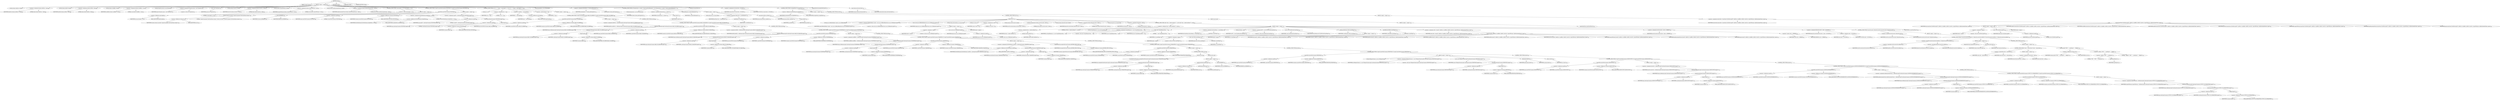 digraph "main" {  
"1348" [label = <(METHOD,main)<SUB>667</SUB>> ]
"1349" [label = <(PARAM,String[] args)<SUB>667</SUB>> ]
"1350" [label = <(BLOCK,&lt;empty&gt;,&lt;empty&gt;)<SUB>667</SUB>> ]
"1351" [label = <(LOCAL,boolean haltError: boolean)> ]
"1352" [label = <(&lt;operator&gt;.assignment,boolean haltError = false)<SUB>668</SUB>> ]
"1353" [label = <(IDENTIFIER,haltError,boolean haltError = false)<SUB>668</SUB>> ]
"1354" [label = <(LITERAL,false,boolean haltError = false)<SUB>668</SUB>> ]
"1355" [label = <(LOCAL,boolean haltFail: boolean)> ]
"1356" [label = <(&lt;operator&gt;.assignment,boolean haltFail = false)<SUB>669</SUB>> ]
"1357" [label = <(IDENTIFIER,haltFail,boolean haltFail = false)<SUB>669</SUB>> ]
"1358" [label = <(LITERAL,false,boolean haltFail = false)<SUB>669</SUB>> ]
"1359" [label = <(LOCAL,boolean stackfilter: boolean)> ]
"1360" [label = <(&lt;operator&gt;.assignment,boolean stackfilter = true)<SUB>670</SUB>> ]
"1361" [label = <(IDENTIFIER,stackfilter,boolean stackfilter = true)<SUB>670</SUB>> ]
"1362" [label = <(LITERAL,true,boolean stackfilter = true)<SUB>670</SUB>> ]
"46" [label = <(LOCAL,Properties props: java.util.Properties)> ]
"1363" [label = <(&lt;operator&gt;.assignment,Properties props = new Properties())<SUB>671</SUB>> ]
"1364" [label = <(IDENTIFIER,props,Properties props = new Properties())<SUB>671</SUB>> ]
"1365" [label = <(&lt;operator&gt;.alloc,new Properties())<SUB>671</SUB>> ]
"1366" [label = <(&lt;init&gt;,new Properties())<SUB>671</SUB>> ]
"45" [label = <(IDENTIFIER,props,new Properties())<SUB>671</SUB>> ]
"1367" [label = <(LOCAL,boolean showOut: boolean)> ]
"1368" [label = <(&lt;operator&gt;.assignment,boolean showOut = false)<SUB>672</SUB>> ]
"1369" [label = <(IDENTIFIER,showOut,boolean showOut = false)<SUB>672</SUB>> ]
"1370" [label = <(LITERAL,false,boolean showOut = false)<SUB>672</SUB>> ]
"1371" [label = <(LOCAL,boolean outputToFormat: boolean)> ]
"1372" [label = <(&lt;operator&gt;.assignment,boolean outputToFormat = true)<SUB>673</SUB>> ]
"1373" [label = <(IDENTIFIER,outputToFormat,boolean outputToFormat = true)<SUB>673</SUB>> ]
"1374" [label = <(LITERAL,true,boolean outputToFormat = true)<SUB>673</SUB>> ]
"1375" [label = <(LOCAL,boolean logTestListenerEvents: boolean)> ]
"1376" [label = <(&lt;operator&gt;.assignment,boolean logTestListenerEvents = false)<SUB>674</SUB>> ]
"1377" [label = <(IDENTIFIER,logTestListenerEvents,boolean logTestListenerEvents = false)<SUB>674</SUB>> ]
"1378" [label = <(LITERAL,false,boolean logTestListenerEvents = false)<SUB>674</SUB>> ]
"1379" [label = <(CONTROL_STRUCTURE,if (args.length == 0),if (args.length == 0))<SUB>677</SUB>> ]
"1380" [label = <(&lt;operator&gt;.equals,args.length == 0)<SUB>677</SUB>> ]
"1381" [label = <(&lt;operator&gt;.fieldAccess,args.length)<SUB>677</SUB>> ]
"1382" [label = <(IDENTIFIER,args,args.length == 0)<SUB>677</SUB>> ]
"1383" [label = <(FIELD_IDENTIFIER,length,length)<SUB>677</SUB>> ]
"1384" [label = <(LITERAL,0,args.length == 0)<SUB>677</SUB>> ]
"1385" [label = <(BLOCK,&lt;empty&gt;,&lt;empty&gt;)<SUB>677</SUB>> ]
"1386" [label = <(println,System.err.println(&quot;required argument TestClassName missing&quot;))<SUB>678</SUB>> ]
"1387" [label = <(&lt;operator&gt;.fieldAccess,System.err)<SUB>678</SUB>> ]
"1388" [label = <(IDENTIFIER,System,System.err.println(&quot;required argument TestClassName missing&quot;))<SUB>678</SUB>> ]
"1389" [label = <(FIELD_IDENTIFIER,err,err)<SUB>678</SUB>> ]
"1390" [label = <(LITERAL,&quot;required argument TestClassName missing&quot;,System.err.println(&quot;required argument TestClassName missing&quot;))<SUB>678</SUB>> ]
"1391" [label = <(exit,exit(ERRORS))<SUB>679</SUB>> ]
"1392" [label = <(IDENTIFIER,System,exit(ERRORS))<SUB>679</SUB>> ]
"1393" [label = <(IDENTIFIER,ERRORS,exit(ERRORS))<SUB>679</SUB>> ]
"1394" [label = <(CONTROL_STRUCTURE,if (args[0].startsWith(Constants.TESTSFILE)),if (args[0].startsWith(Constants.TESTSFILE)))<SUB>682</SUB>> ]
"1395" [label = <(startsWith,startsWith(Constants.TESTSFILE))<SUB>682</SUB>> ]
"1396" [label = <(&lt;operator&gt;.indexAccess,args[0])<SUB>682</SUB>> ]
"1397" [label = <(IDENTIFIER,args,startsWith(Constants.TESTSFILE))<SUB>682</SUB>> ]
"1398" [label = <(LITERAL,0,startsWith(Constants.TESTSFILE))<SUB>682</SUB>> ]
"1399" [label = <(&lt;operator&gt;.fieldAccess,Constants.TESTSFILE)<SUB>682</SUB>> ]
"1400" [label = <(IDENTIFIER,Constants,startsWith(Constants.TESTSFILE))<SUB>682</SUB>> ]
"1401" [label = <(FIELD_IDENTIFIER,TESTSFILE,TESTSFILE)<SUB>682</SUB>> ]
"1402" [label = <(BLOCK,&lt;empty&gt;,&lt;empty&gt;)<SUB>682</SUB>> ]
"1403" [label = <(&lt;operator&gt;.assignment,JUnitTestRunner.multipleTests = true)<SUB>683</SUB>> ]
"1404" [label = <(&lt;operator&gt;.fieldAccess,JUnitTestRunner.multipleTests)<SUB>683</SUB>> ]
"1405" [label = <(IDENTIFIER,JUnitTestRunner,JUnitTestRunner.multipleTests = true)<SUB>683</SUB>> ]
"1406" [label = <(FIELD_IDENTIFIER,multipleTests,multipleTests)<SUB>683</SUB>> ]
"1407" [label = <(LITERAL,true,JUnitTestRunner.multipleTests = true)<SUB>683</SUB>> ]
"1408" [label = <(&lt;operator&gt;.assignment,args[0] = substring(Constants.TESTSFILE.length()))<SUB>684</SUB>> ]
"1409" [label = <(&lt;operator&gt;.indexAccess,args[0])<SUB>684</SUB>> ]
"1410" [label = <(IDENTIFIER,args,args[0] = substring(Constants.TESTSFILE.length()))<SUB>684</SUB>> ]
"1411" [label = <(LITERAL,0,args[0] = substring(Constants.TESTSFILE.length()))<SUB>684</SUB>> ]
"1412" [label = <(substring,substring(Constants.TESTSFILE.length()))<SUB>684</SUB>> ]
"1413" [label = <(&lt;operator&gt;.indexAccess,args[0])<SUB>684</SUB>> ]
"1414" [label = <(IDENTIFIER,args,substring(Constants.TESTSFILE.length()))<SUB>684</SUB>> ]
"1415" [label = <(LITERAL,0,substring(Constants.TESTSFILE.length()))<SUB>684</SUB>> ]
"1416" [label = <(length,length())<SUB>684</SUB>> ]
"1417" [label = <(&lt;operator&gt;.fieldAccess,Constants.TESTSFILE)<SUB>684</SUB>> ]
"1418" [label = <(IDENTIFIER,Constants,length())<SUB>684</SUB>> ]
"1419" [label = <(FIELD_IDENTIFIER,TESTSFILE,TESTSFILE)<SUB>684</SUB>> ]
"1420" [label = <(CONTROL_STRUCTURE,for (int i = 1; Some(i &lt; args.length); i++),for (int i = 1; Some(i &lt; args.length); i++))<SUB>687</SUB>> ]
"1421" [label = <(LOCAL,int i: int)> ]
"1422" [label = <(&lt;operator&gt;.assignment,int i = 1)<SUB>687</SUB>> ]
"1423" [label = <(IDENTIFIER,i,int i = 1)<SUB>687</SUB>> ]
"1424" [label = <(LITERAL,1,int i = 1)<SUB>687</SUB>> ]
"1425" [label = <(&lt;operator&gt;.lessThan,i &lt; args.length)<SUB>687</SUB>> ]
"1426" [label = <(IDENTIFIER,i,i &lt; args.length)<SUB>687</SUB>> ]
"1427" [label = <(&lt;operator&gt;.fieldAccess,args.length)<SUB>687</SUB>> ]
"1428" [label = <(IDENTIFIER,args,i &lt; args.length)<SUB>687</SUB>> ]
"1429" [label = <(FIELD_IDENTIFIER,length,length)<SUB>687</SUB>> ]
"1430" [label = <(&lt;operator&gt;.postIncrement,i++)<SUB>687</SUB>> ]
"1431" [label = <(IDENTIFIER,i,i++)<SUB>687</SUB>> ]
"1432" [label = <(BLOCK,&lt;empty&gt;,&lt;empty&gt;)<SUB>687</SUB>> ]
"1433" [label = <(CONTROL_STRUCTURE,if (args[i].startsWith(Constants.HALT_ON_ERROR)),if (args[i].startsWith(Constants.HALT_ON_ERROR)))<SUB>688</SUB>> ]
"1434" [label = <(startsWith,startsWith(Constants.HALT_ON_ERROR))<SUB>688</SUB>> ]
"1435" [label = <(&lt;operator&gt;.indexAccess,args[i])<SUB>688</SUB>> ]
"1436" [label = <(IDENTIFIER,args,startsWith(Constants.HALT_ON_ERROR))<SUB>688</SUB>> ]
"1437" [label = <(IDENTIFIER,i,startsWith(Constants.HALT_ON_ERROR))<SUB>688</SUB>> ]
"1438" [label = <(&lt;operator&gt;.fieldAccess,Constants.HALT_ON_ERROR)<SUB>688</SUB>> ]
"1439" [label = <(IDENTIFIER,Constants,startsWith(Constants.HALT_ON_ERROR))<SUB>688</SUB>> ]
"1440" [label = <(FIELD_IDENTIFIER,HALT_ON_ERROR,HALT_ON_ERROR)<SUB>688</SUB>> ]
"1441" [label = <(BLOCK,&lt;empty&gt;,&lt;empty&gt;)<SUB>688</SUB>> ]
"1442" [label = <(&lt;operator&gt;.assignment,haltError = toBoolean(args[i].substring(Constants.HALT_ON_ERROR.length())))<SUB>689</SUB>> ]
"1443" [label = <(IDENTIFIER,haltError,haltError = toBoolean(args[i].substring(Constants.HALT_ON_ERROR.length())))<SUB>689</SUB>> ]
"1444" [label = <(toBoolean,toBoolean(args[i].substring(Constants.HALT_ON_ERROR.length())))<SUB>689</SUB>> ]
"1445" [label = <(IDENTIFIER,Project,toBoolean(args[i].substring(Constants.HALT_ON_ERROR.length())))<SUB>689</SUB>> ]
"1446" [label = <(substring,substring(Constants.HALT_ON_ERROR.length()))<SUB>689</SUB>> ]
"1447" [label = <(&lt;operator&gt;.indexAccess,args[i])<SUB>689</SUB>> ]
"1448" [label = <(IDENTIFIER,args,substring(Constants.HALT_ON_ERROR.length()))<SUB>689</SUB>> ]
"1449" [label = <(IDENTIFIER,i,substring(Constants.HALT_ON_ERROR.length()))<SUB>689</SUB>> ]
"1450" [label = <(length,length())<SUB>689</SUB>> ]
"1451" [label = <(&lt;operator&gt;.fieldAccess,Constants.HALT_ON_ERROR)<SUB>689</SUB>> ]
"1452" [label = <(IDENTIFIER,Constants,length())<SUB>689</SUB>> ]
"1453" [label = <(FIELD_IDENTIFIER,HALT_ON_ERROR,HALT_ON_ERROR)<SUB>689</SUB>> ]
"1454" [label = <(CONTROL_STRUCTURE,else,else)<SUB>690</SUB>> ]
"1455" [label = <(CONTROL_STRUCTURE,if (args[i].startsWith(Constants.HALT_ON_FAILURE)),if (args[i].startsWith(Constants.HALT_ON_FAILURE)))<SUB>690</SUB>> ]
"1456" [label = <(startsWith,startsWith(Constants.HALT_ON_FAILURE))<SUB>690</SUB>> ]
"1457" [label = <(&lt;operator&gt;.indexAccess,args[i])<SUB>690</SUB>> ]
"1458" [label = <(IDENTIFIER,args,startsWith(Constants.HALT_ON_FAILURE))<SUB>690</SUB>> ]
"1459" [label = <(IDENTIFIER,i,startsWith(Constants.HALT_ON_FAILURE))<SUB>690</SUB>> ]
"1460" [label = <(&lt;operator&gt;.fieldAccess,Constants.HALT_ON_FAILURE)<SUB>690</SUB>> ]
"1461" [label = <(IDENTIFIER,Constants,startsWith(Constants.HALT_ON_FAILURE))<SUB>690</SUB>> ]
"1462" [label = <(FIELD_IDENTIFIER,HALT_ON_FAILURE,HALT_ON_FAILURE)<SUB>690</SUB>> ]
"1463" [label = <(BLOCK,&lt;empty&gt;,&lt;empty&gt;)<SUB>690</SUB>> ]
"1464" [label = <(&lt;operator&gt;.assignment,haltFail = toBoolean(args[i].substring(Constants.HALT_ON_FAILURE.length())))<SUB>691</SUB>> ]
"1465" [label = <(IDENTIFIER,haltFail,haltFail = toBoolean(args[i].substring(Constants.HALT_ON_FAILURE.length())))<SUB>691</SUB>> ]
"1466" [label = <(toBoolean,toBoolean(args[i].substring(Constants.HALT_ON_FAILURE.length())))<SUB>691</SUB>> ]
"1467" [label = <(IDENTIFIER,Project,toBoolean(args[i].substring(Constants.HALT_ON_FAILURE.length())))<SUB>691</SUB>> ]
"1468" [label = <(substring,substring(Constants.HALT_ON_FAILURE.length()))<SUB>691</SUB>> ]
"1469" [label = <(&lt;operator&gt;.indexAccess,args[i])<SUB>691</SUB>> ]
"1470" [label = <(IDENTIFIER,args,substring(Constants.HALT_ON_FAILURE.length()))<SUB>691</SUB>> ]
"1471" [label = <(IDENTIFIER,i,substring(Constants.HALT_ON_FAILURE.length()))<SUB>691</SUB>> ]
"1472" [label = <(length,length())<SUB>691</SUB>> ]
"1473" [label = <(&lt;operator&gt;.fieldAccess,Constants.HALT_ON_FAILURE)<SUB>691</SUB>> ]
"1474" [label = <(IDENTIFIER,Constants,length())<SUB>691</SUB>> ]
"1475" [label = <(FIELD_IDENTIFIER,HALT_ON_FAILURE,HALT_ON_FAILURE)<SUB>691</SUB>> ]
"1476" [label = <(CONTROL_STRUCTURE,else,else)<SUB>692</SUB>> ]
"1477" [label = <(CONTROL_STRUCTURE,if (args[i].startsWith(Constants.FILTERTRACE)),if (args[i].startsWith(Constants.FILTERTRACE)))<SUB>692</SUB>> ]
"1478" [label = <(startsWith,startsWith(Constants.FILTERTRACE))<SUB>692</SUB>> ]
"1479" [label = <(&lt;operator&gt;.indexAccess,args[i])<SUB>692</SUB>> ]
"1480" [label = <(IDENTIFIER,args,startsWith(Constants.FILTERTRACE))<SUB>692</SUB>> ]
"1481" [label = <(IDENTIFIER,i,startsWith(Constants.FILTERTRACE))<SUB>692</SUB>> ]
"1482" [label = <(&lt;operator&gt;.fieldAccess,Constants.FILTERTRACE)<SUB>692</SUB>> ]
"1483" [label = <(IDENTIFIER,Constants,startsWith(Constants.FILTERTRACE))<SUB>692</SUB>> ]
"1484" [label = <(FIELD_IDENTIFIER,FILTERTRACE,FILTERTRACE)<SUB>692</SUB>> ]
"1485" [label = <(BLOCK,&lt;empty&gt;,&lt;empty&gt;)<SUB>692</SUB>> ]
"1486" [label = <(&lt;operator&gt;.assignment,stackfilter = toBoolean(args[i].substring(Constants.FILTERTRACE.length())))<SUB>693</SUB>> ]
"1487" [label = <(IDENTIFIER,stackfilter,stackfilter = toBoolean(args[i].substring(Constants.FILTERTRACE.length())))<SUB>693</SUB>> ]
"1488" [label = <(toBoolean,toBoolean(args[i].substring(Constants.FILTERTRACE.length())))<SUB>693</SUB>> ]
"1489" [label = <(IDENTIFIER,Project,toBoolean(args[i].substring(Constants.FILTERTRACE.length())))<SUB>693</SUB>> ]
"1490" [label = <(substring,substring(Constants.FILTERTRACE.length()))<SUB>693</SUB>> ]
"1491" [label = <(&lt;operator&gt;.indexAccess,args[i])<SUB>693</SUB>> ]
"1492" [label = <(IDENTIFIER,args,substring(Constants.FILTERTRACE.length()))<SUB>693</SUB>> ]
"1493" [label = <(IDENTIFIER,i,substring(Constants.FILTERTRACE.length()))<SUB>693</SUB>> ]
"1494" [label = <(length,length())<SUB>693</SUB>> ]
"1495" [label = <(&lt;operator&gt;.fieldAccess,Constants.FILTERTRACE)<SUB>693</SUB>> ]
"1496" [label = <(IDENTIFIER,Constants,length())<SUB>693</SUB>> ]
"1497" [label = <(FIELD_IDENTIFIER,FILTERTRACE,FILTERTRACE)<SUB>693</SUB>> ]
"1498" [label = <(CONTROL_STRUCTURE,else,else)<SUB>694</SUB>> ]
"1499" [label = <(CONTROL_STRUCTURE,if (args[i].startsWith(Constants.CRASHFILE)),if (args[i].startsWith(Constants.CRASHFILE)))<SUB>694</SUB>> ]
"1500" [label = <(startsWith,startsWith(Constants.CRASHFILE))<SUB>694</SUB>> ]
"1501" [label = <(&lt;operator&gt;.indexAccess,args[i])<SUB>694</SUB>> ]
"1502" [label = <(IDENTIFIER,args,startsWith(Constants.CRASHFILE))<SUB>694</SUB>> ]
"1503" [label = <(IDENTIFIER,i,startsWith(Constants.CRASHFILE))<SUB>694</SUB>> ]
"1504" [label = <(&lt;operator&gt;.fieldAccess,Constants.CRASHFILE)<SUB>694</SUB>> ]
"1505" [label = <(IDENTIFIER,Constants,startsWith(Constants.CRASHFILE))<SUB>694</SUB>> ]
"1506" [label = <(FIELD_IDENTIFIER,CRASHFILE,CRASHFILE)<SUB>694</SUB>> ]
"1507" [label = <(BLOCK,&lt;empty&gt;,&lt;empty&gt;)<SUB>694</SUB>> ]
"1508" [label = <(&lt;operator&gt;.assignment,JUnitTestRunner.crashFile = substring(Constants.CRASHFILE.length()))<SUB>695</SUB>> ]
"1509" [label = <(&lt;operator&gt;.fieldAccess,JUnitTestRunner.crashFile)<SUB>695</SUB>> ]
"1510" [label = <(IDENTIFIER,JUnitTestRunner,JUnitTestRunner.crashFile = substring(Constants.CRASHFILE.length()))<SUB>695</SUB>> ]
"1511" [label = <(FIELD_IDENTIFIER,crashFile,crashFile)<SUB>695</SUB>> ]
"1512" [label = <(substring,substring(Constants.CRASHFILE.length()))<SUB>695</SUB>> ]
"1513" [label = <(&lt;operator&gt;.indexAccess,args[i])<SUB>695</SUB>> ]
"1514" [label = <(IDENTIFIER,args,substring(Constants.CRASHFILE.length()))<SUB>695</SUB>> ]
"1515" [label = <(IDENTIFIER,i,substring(Constants.CRASHFILE.length()))<SUB>695</SUB>> ]
"1516" [label = <(length,length())<SUB>695</SUB>> ]
"1517" [label = <(&lt;operator&gt;.fieldAccess,Constants.CRASHFILE)<SUB>695</SUB>> ]
"1518" [label = <(IDENTIFIER,Constants,length())<SUB>695</SUB>> ]
"1519" [label = <(FIELD_IDENTIFIER,CRASHFILE,CRASHFILE)<SUB>695</SUB>> ]
"1520" [label = <(registerTestCase,registerTestCase(Constants.BEFORE_FIRST_TEST))<SUB>696</SUB>> ]
"1521" [label = <(IDENTIFIER,this,registerTestCase(Constants.BEFORE_FIRST_TEST))<SUB>696</SUB>> ]
"1522" [label = <(&lt;operator&gt;.fieldAccess,Constants.BEFORE_FIRST_TEST)<SUB>696</SUB>> ]
"1523" [label = <(IDENTIFIER,Constants,registerTestCase(Constants.BEFORE_FIRST_TEST))<SUB>696</SUB>> ]
"1524" [label = <(FIELD_IDENTIFIER,BEFORE_FIRST_TEST,BEFORE_FIRST_TEST)<SUB>696</SUB>> ]
"1525" [label = <(CONTROL_STRUCTURE,else,else)<SUB>697</SUB>> ]
"1526" [label = <(CONTROL_STRUCTURE,if (args[i].startsWith(Constants.FORMATTER)),if (args[i].startsWith(Constants.FORMATTER)))<SUB>697</SUB>> ]
"1527" [label = <(startsWith,startsWith(Constants.FORMATTER))<SUB>697</SUB>> ]
"1528" [label = <(&lt;operator&gt;.indexAccess,args[i])<SUB>697</SUB>> ]
"1529" [label = <(IDENTIFIER,args,startsWith(Constants.FORMATTER))<SUB>697</SUB>> ]
"1530" [label = <(IDENTIFIER,i,startsWith(Constants.FORMATTER))<SUB>697</SUB>> ]
"1531" [label = <(&lt;operator&gt;.fieldAccess,Constants.FORMATTER)<SUB>697</SUB>> ]
"1532" [label = <(IDENTIFIER,Constants,startsWith(Constants.FORMATTER))<SUB>697</SUB>> ]
"1533" [label = <(FIELD_IDENTIFIER,FORMATTER,FORMATTER)<SUB>697</SUB>> ]
"1534" [label = <(BLOCK,&lt;empty&gt;,&lt;empty&gt;)<SUB>697</SUB>> ]
"1535" [label = <(CONTROL_STRUCTURE,try,try)<SUB>698</SUB>> ]
"1536" [label = <(BLOCK,try,try)<SUB>698</SUB>> ]
"1537" [label = <(createAndStoreFormatter,createAndStoreFormatter(args[i].substring(Constants.FORMATTER.length())))<SUB>699</SUB>> ]
"1538" [label = <(IDENTIFIER,this,createAndStoreFormatter(args[i].substring(Constants.FORMATTER.length())))<SUB>699</SUB>> ]
"1539" [label = <(substring,substring(Constants.FORMATTER.length()))<SUB>699</SUB>> ]
"1540" [label = <(&lt;operator&gt;.indexAccess,args[i])<SUB>699</SUB>> ]
"1541" [label = <(IDENTIFIER,args,substring(Constants.FORMATTER.length()))<SUB>699</SUB>> ]
"1542" [label = <(IDENTIFIER,i,substring(Constants.FORMATTER.length()))<SUB>699</SUB>> ]
"1543" [label = <(length,length())<SUB>699</SUB>> ]
"1544" [label = <(&lt;operator&gt;.fieldAccess,Constants.FORMATTER)<SUB>699</SUB>> ]
"1545" [label = <(IDENTIFIER,Constants,length())<SUB>699</SUB>> ]
"1546" [label = <(FIELD_IDENTIFIER,FORMATTER,FORMATTER)<SUB>699</SUB>> ]
"1547" [label = <(BLOCK,catch,catch)> ]
"1548" [label = <(BLOCK,&lt;empty&gt;,&lt;empty&gt;)<SUB>700</SUB>> ]
"1549" [label = <(println,println(be.getMessage()))<SUB>701</SUB>> ]
"1550" [label = <(&lt;operator&gt;.fieldAccess,System.err)<SUB>701</SUB>> ]
"1551" [label = <(IDENTIFIER,System,println(be.getMessage()))<SUB>701</SUB>> ]
"1552" [label = <(FIELD_IDENTIFIER,err,err)<SUB>701</SUB>> ]
"1553" [label = <(getMessage,getMessage())<SUB>701</SUB>> ]
"1554" [label = <(IDENTIFIER,be,getMessage())<SUB>701</SUB>> ]
"1555" [label = <(exit,exit(ERRORS))<SUB>702</SUB>> ]
"1556" [label = <(IDENTIFIER,System,exit(ERRORS))<SUB>702</SUB>> ]
"1557" [label = <(IDENTIFIER,ERRORS,exit(ERRORS))<SUB>702</SUB>> ]
"1558" [label = <(CONTROL_STRUCTURE,else,else)<SUB>704</SUB>> ]
"1559" [label = <(CONTROL_STRUCTURE,if (args[i].startsWith(Constants.PROPSFILE)),if (args[i].startsWith(Constants.PROPSFILE)))<SUB>704</SUB>> ]
"1560" [label = <(startsWith,startsWith(Constants.PROPSFILE))<SUB>704</SUB>> ]
"1561" [label = <(&lt;operator&gt;.indexAccess,args[i])<SUB>704</SUB>> ]
"1562" [label = <(IDENTIFIER,args,startsWith(Constants.PROPSFILE))<SUB>704</SUB>> ]
"1563" [label = <(IDENTIFIER,i,startsWith(Constants.PROPSFILE))<SUB>704</SUB>> ]
"1564" [label = <(&lt;operator&gt;.fieldAccess,Constants.PROPSFILE)<SUB>704</SUB>> ]
"1565" [label = <(IDENTIFIER,Constants,startsWith(Constants.PROPSFILE))<SUB>704</SUB>> ]
"1566" [label = <(FIELD_IDENTIFIER,PROPSFILE,PROPSFILE)<SUB>704</SUB>> ]
"1567" [label = <(BLOCK,&lt;empty&gt;,&lt;empty&gt;)<SUB>704</SUB>> ]
"48" [label = <(LOCAL,FileInputStream in: java.io.FileInputStream)> ]
"1568" [label = <(&lt;operator&gt;.assignment,FileInputStream in = new FileInputStream(args[i].substring(Constants.PROPSFILE.length())))<SUB>705</SUB>> ]
"1569" [label = <(IDENTIFIER,in,FileInputStream in = new FileInputStream(args[i].substring(Constants.PROPSFILE.length())))<SUB>705</SUB>> ]
"1570" [label = <(&lt;operator&gt;.alloc,new FileInputStream(args[i].substring(Constants.PROPSFILE.length())))<SUB>705</SUB>> ]
"1571" [label = <(&lt;init&gt;,new FileInputStream(args[i].substring(Constants.PROPSFILE.length())))<SUB>705</SUB>> ]
"47" [label = <(IDENTIFIER,in,new FileInputStream(args[i].substring(Constants.PROPSFILE.length())))<SUB>705</SUB>> ]
"1572" [label = <(substring,substring(Constants.PROPSFILE.length()))<SUB>705</SUB>> ]
"1573" [label = <(&lt;operator&gt;.indexAccess,args[i])<SUB>705</SUB>> ]
"1574" [label = <(IDENTIFIER,args,substring(Constants.PROPSFILE.length()))<SUB>705</SUB>> ]
"1575" [label = <(IDENTIFIER,i,substring(Constants.PROPSFILE.length()))<SUB>705</SUB>> ]
"1576" [label = <(length,length())<SUB>706</SUB>> ]
"1577" [label = <(&lt;operator&gt;.fieldAccess,Constants.PROPSFILE)<SUB>706</SUB>> ]
"1578" [label = <(IDENTIFIER,Constants,length())<SUB>706</SUB>> ]
"1579" [label = <(FIELD_IDENTIFIER,PROPSFILE,PROPSFILE)<SUB>706</SUB>> ]
"1580" [label = <(load,props.load(in))<SUB>707</SUB>> ]
"1581" [label = <(IDENTIFIER,props,props.load(in))<SUB>707</SUB>> ]
"1582" [label = <(IDENTIFIER,in,props.load(in))<SUB>707</SUB>> ]
"1583" [label = <(close,in.close())<SUB>708</SUB>> ]
"1584" [label = <(IDENTIFIER,in,in.close())<SUB>708</SUB>> ]
"1585" [label = <(CONTROL_STRUCTURE,else,else)<SUB>709</SUB>> ]
"1586" [label = <(CONTROL_STRUCTURE,if (args[i].startsWith(Constants.SHOWOUTPUT)),if (args[i].startsWith(Constants.SHOWOUTPUT)))<SUB>709</SUB>> ]
"1587" [label = <(startsWith,startsWith(Constants.SHOWOUTPUT))<SUB>709</SUB>> ]
"1588" [label = <(&lt;operator&gt;.indexAccess,args[i])<SUB>709</SUB>> ]
"1589" [label = <(IDENTIFIER,args,startsWith(Constants.SHOWOUTPUT))<SUB>709</SUB>> ]
"1590" [label = <(IDENTIFIER,i,startsWith(Constants.SHOWOUTPUT))<SUB>709</SUB>> ]
"1591" [label = <(&lt;operator&gt;.fieldAccess,Constants.SHOWOUTPUT)<SUB>709</SUB>> ]
"1592" [label = <(IDENTIFIER,Constants,startsWith(Constants.SHOWOUTPUT))<SUB>709</SUB>> ]
"1593" [label = <(FIELD_IDENTIFIER,SHOWOUTPUT,SHOWOUTPUT)<SUB>709</SUB>> ]
"1594" [label = <(BLOCK,&lt;empty&gt;,&lt;empty&gt;)<SUB>709</SUB>> ]
"1595" [label = <(&lt;operator&gt;.assignment,showOut = toBoolean(args[i].substring(Constants.SHOWOUTPUT.length())))<SUB>710</SUB>> ]
"1596" [label = <(IDENTIFIER,showOut,showOut = toBoolean(args[i].substring(Constants.SHOWOUTPUT.length())))<SUB>710</SUB>> ]
"1597" [label = <(toBoolean,toBoolean(args[i].substring(Constants.SHOWOUTPUT.length())))<SUB>710</SUB>> ]
"1598" [label = <(IDENTIFIER,Project,toBoolean(args[i].substring(Constants.SHOWOUTPUT.length())))<SUB>710</SUB>> ]
"1599" [label = <(substring,substring(Constants.SHOWOUTPUT.length()))<SUB>710</SUB>> ]
"1600" [label = <(&lt;operator&gt;.indexAccess,args[i])<SUB>710</SUB>> ]
"1601" [label = <(IDENTIFIER,args,substring(Constants.SHOWOUTPUT.length()))<SUB>710</SUB>> ]
"1602" [label = <(IDENTIFIER,i,substring(Constants.SHOWOUTPUT.length()))<SUB>710</SUB>> ]
"1603" [label = <(length,length())<SUB>710</SUB>> ]
"1604" [label = <(&lt;operator&gt;.fieldAccess,Constants.SHOWOUTPUT)<SUB>710</SUB>> ]
"1605" [label = <(IDENTIFIER,Constants,length())<SUB>710</SUB>> ]
"1606" [label = <(FIELD_IDENTIFIER,SHOWOUTPUT,SHOWOUTPUT)<SUB>710</SUB>> ]
"1607" [label = <(CONTROL_STRUCTURE,else,else)<SUB>711</SUB>> ]
"1608" [label = <(CONTROL_STRUCTURE,if (args[i].startsWith(Constants.LOGTESTLISTENEREVENTS)),if (args[i].startsWith(Constants.LOGTESTLISTENEREVENTS)))<SUB>711</SUB>> ]
"1609" [label = <(startsWith,startsWith(Constants.LOGTESTLISTENEREVENTS))<SUB>711</SUB>> ]
"1610" [label = <(&lt;operator&gt;.indexAccess,args[i])<SUB>711</SUB>> ]
"1611" [label = <(IDENTIFIER,args,startsWith(Constants.LOGTESTLISTENEREVENTS))<SUB>711</SUB>> ]
"1612" [label = <(IDENTIFIER,i,startsWith(Constants.LOGTESTLISTENEREVENTS))<SUB>711</SUB>> ]
"1613" [label = <(&lt;operator&gt;.fieldAccess,Constants.LOGTESTLISTENEREVENTS)<SUB>711</SUB>> ]
"1614" [label = <(IDENTIFIER,Constants,startsWith(Constants.LOGTESTLISTENEREVENTS))<SUB>711</SUB>> ]
"1615" [label = <(FIELD_IDENTIFIER,LOGTESTLISTENEREVENTS,LOGTESTLISTENEREVENTS)<SUB>711</SUB>> ]
"1616" [label = <(BLOCK,&lt;empty&gt;,&lt;empty&gt;)<SUB>711</SUB>> ]
"1617" [label = <(&lt;operator&gt;.assignment,logTestListenerEvents = toBoolean(args[i].substring(Constants.LOGTESTLISTENEREVENTS.length())))<SUB>712</SUB>> ]
"1618" [label = <(IDENTIFIER,logTestListenerEvents,logTestListenerEvents = toBoolean(args[i].substring(Constants.LOGTESTLISTENEREVENTS.length())))<SUB>712</SUB>> ]
"1619" [label = <(toBoolean,toBoolean(args[i].substring(Constants.LOGTESTLISTENEREVENTS.length())))<SUB>712</SUB>> ]
"1620" [label = <(IDENTIFIER,Project,toBoolean(args[i].substring(Constants.LOGTESTLISTENEREVENTS.length())))<SUB>712</SUB>> ]
"1621" [label = <(substring,substring(Constants.LOGTESTLISTENEREVENTS.length()))<SUB>713</SUB>> ]
"1622" [label = <(&lt;operator&gt;.indexAccess,args[i])<SUB>713</SUB>> ]
"1623" [label = <(IDENTIFIER,args,substring(Constants.LOGTESTLISTENEREVENTS.length()))<SUB>713</SUB>> ]
"1624" [label = <(IDENTIFIER,i,substring(Constants.LOGTESTLISTENEREVENTS.length()))<SUB>713</SUB>> ]
"1625" [label = <(length,length())<SUB>713</SUB>> ]
"1626" [label = <(&lt;operator&gt;.fieldAccess,Constants.LOGTESTLISTENEREVENTS)<SUB>713</SUB>> ]
"1627" [label = <(IDENTIFIER,Constants,length())<SUB>713</SUB>> ]
"1628" [label = <(FIELD_IDENTIFIER,LOGTESTLISTENEREVENTS,LOGTESTLISTENEREVENTS)<SUB>713</SUB>> ]
"1629" [label = <(CONTROL_STRUCTURE,else,else)<SUB>714</SUB>> ]
"1630" [label = <(CONTROL_STRUCTURE,if (args[i].startsWith(Constants.OUTPUT_TO_FORMATTERS)),if (args[i].startsWith(Constants.OUTPUT_TO_FORMATTERS)))<SUB>714</SUB>> ]
"1631" [label = <(startsWith,startsWith(Constants.OUTPUT_TO_FORMATTERS))<SUB>714</SUB>> ]
"1632" [label = <(&lt;operator&gt;.indexAccess,args[i])<SUB>714</SUB>> ]
"1633" [label = <(IDENTIFIER,args,startsWith(Constants.OUTPUT_TO_FORMATTERS))<SUB>714</SUB>> ]
"1634" [label = <(IDENTIFIER,i,startsWith(Constants.OUTPUT_TO_FORMATTERS))<SUB>714</SUB>> ]
"1635" [label = <(&lt;operator&gt;.fieldAccess,Constants.OUTPUT_TO_FORMATTERS)<SUB>714</SUB>> ]
"1636" [label = <(IDENTIFIER,Constants,startsWith(Constants.OUTPUT_TO_FORMATTERS))<SUB>714</SUB>> ]
"1637" [label = <(FIELD_IDENTIFIER,OUTPUT_TO_FORMATTERS,OUTPUT_TO_FORMATTERS)<SUB>714</SUB>> ]
"1638" [label = <(BLOCK,&lt;empty&gt;,&lt;empty&gt;)<SUB>714</SUB>> ]
"1639" [label = <(&lt;operator&gt;.assignment,outputToFormat = toBoolean(args[i].substring(Constants.OUTPUT_TO_FORMATTERS.length())))<SUB>715</SUB>> ]
"1640" [label = <(IDENTIFIER,outputToFormat,outputToFormat = toBoolean(args[i].substring(Constants.OUTPUT_TO_FORMATTERS.length())))<SUB>715</SUB>> ]
"1641" [label = <(toBoolean,toBoolean(args[i].substring(Constants.OUTPUT_TO_FORMATTERS.length())))<SUB>715</SUB>> ]
"1642" [label = <(IDENTIFIER,Project,toBoolean(args[i].substring(Constants.OUTPUT_TO_FORMATTERS.length())))<SUB>715</SUB>> ]
"1643" [label = <(substring,substring(Constants.OUTPUT_TO_FORMATTERS.length()))<SUB>716</SUB>> ]
"1644" [label = <(&lt;operator&gt;.indexAccess,args[i])<SUB>716</SUB>> ]
"1645" [label = <(IDENTIFIER,args,substring(Constants.OUTPUT_TO_FORMATTERS.length()))<SUB>716</SUB>> ]
"1646" [label = <(IDENTIFIER,i,substring(Constants.OUTPUT_TO_FORMATTERS.length()))<SUB>716</SUB>> ]
"1647" [label = <(length,length())<SUB>716</SUB>> ]
"1648" [label = <(&lt;operator&gt;.fieldAccess,Constants.OUTPUT_TO_FORMATTERS)<SUB>716</SUB>> ]
"1649" [label = <(IDENTIFIER,Constants,length())<SUB>716</SUB>> ]
"1650" [label = <(FIELD_IDENTIFIER,OUTPUT_TO_FORMATTERS,OUTPUT_TO_FORMATTERS)<SUB>716</SUB>> ]
"1651" [label = <(LOCAL,Hashtable p: java.util.Hashtable)> ]
"1652" [label = <(&lt;operator&gt;.assignment,Hashtable p = System.getProperties())<SUB>721</SUB>> ]
"1653" [label = <(IDENTIFIER,p,Hashtable p = System.getProperties())<SUB>721</SUB>> ]
"1654" [label = <(getProperties,System.getProperties())<SUB>721</SUB>> ]
"1655" [label = <(IDENTIFIER,System,System.getProperties())<SUB>721</SUB>> ]
"1656" [label = <(CONTROL_STRUCTURE,for (Enumeration e = p.keys(); Some(e.hasMoreElements()); ),for (Enumeration e = p.keys(); Some(e.hasMoreElements()); ))<SUB>722</SUB>> ]
"1657" [label = <(LOCAL,Enumeration e: java.util.Enumeration)> ]
"1658" [label = <(&lt;operator&gt;.assignment,Enumeration e = p.keys())<SUB>722</SUB>> ]
"1659" [label = <(IDENTIFIER,e,Enumeration e = p.keys())<SUB>722</SUB>> ]
"1660" [label = <(keys,p.keys())<SUB>722</SUB>> ]
"1661" [label = <(IDENTIFIER,p,p.keys())<SUB>722</SUB>> ]
"1662" [label = <(hasMoreElements,e.hasMoreElements())<SUB>722</SUB>> ]
"1663" [label = <(IDENTIFIER,e,e.hasMoreElements())<SUB>722</SUB>> ]
"1664" [label = <(BLOCK,&lt;empty&gt;,&lt;empty&gt;)<SUB>722</SUB>> ]
"1665" [label = <(LOCAL,Object key: java.lang.Object)> ]
"1666" [label = <(&lt;operator&gt;.assignment,Object key = e.nextElement())<SUB>723</SUB>> ]
"1667" [label = <(IDENTIFIER,key,Object key = e.nextElement())<SUB>723</SUB>> ]
"1668" [label = <(nextElement,e.nextElement())<SUB>723</SUB>> ]
"1669" [label = <(IDENTIFIER,e,e.nextElement())<SUB>723</SUB>> ]
"1670" [label = <(put,props.put(key, p.get(key)))<SUB>724</SUB>> ]
"1671" [label = <(IDENTIFIER,props,props.put(key, p.get(key)))<SUB>724</SUB>> ]
"1672" [label = <(IDENTIFIER,key,props.put(key, p.get(key)))<SUB>724</SUB>> ]
"1673" [label = <(get,p.get(key))<SUB>724</SUB>> ]
"1674" [label = <(IDENTIFIER,p,p.get(key))<SUB>724</SUB>> ]
"1675" [label = <(IDENTIFIER,key,p.get(key))<SUB>724</SUB>> ]
"1676" [label = <(LOCAL,int returnCode: int)> ]
"1677" [label = <(&lt;operator&gt;.assignment,int returnCode = SUCCESS)<SUB>727</SUB>> ]
"1678" [label = <(IDENTIFIER,returnCode,int returnCode = SUCCESS)<SUB>727</SUB>> ]
"1679" [label = <(IDENTIFIER,SUCCESS,int returnCode = SUCCESS)<SUB>727</SUB>> ]
"1680" [label = <(CONTROL_STRUCTURE,if (multipleTests),if (multipleTests))<SUB>728</SUB>> ]
"1681" [label = <(&lt;operator&gt;.fieldAccess,JUnitTestRunner.multipleTests)<SUB>728</SUB>> ]
"1682" [label = <(IDENTIFIER,JUnitTestRunner,if (multipleTests))<SUB>728</SUB>> ]
"1683" [label = <(FIELD_IDENTIFIER,multipleTests,multipleTests)<SUB>728</SUB>> ]
"1684" [label = <(BLOCK,&lt;empty&gt;,&lt;empty&gt;)<SUB>728</SUB>> ]
"1685" [label = <(CONTROL_STRUCTURE,try,try)<SUB>729</SUB>> ]
"1686" [label = <(BLOCK,try,try)<SUB>729</SUB>> ]
"50" [label = <(LOCAL,java.io.BufferedReader reader: java.io.BufferedReader)> ]
"1687" [label = <(&lt;operator&gt;.assignment,BufferedReader reader = new java.io.BufferedReader(new java.io.FileReader(args[0])))<SUB>730</SUB>> ]
"1688" [label = <(IDENTIFIER,reader,BufferedReader reader = new java.io.BufferedReader(new java.io.FileReader(args[0])))<SUB>730</SUB>> ]
"1689" [label = <(&lt;operator&gt;.alloc,new java.io.BufferedReader(new java.io.FileReader(args[0])))<SUB>731</SUB>> ]
"1690" [label = <(&lt;init&gt;,new java.io.BufferedReader(new java.io.FileReader(args[0])))<SUB>731</SUB>> ]
"49" [label = <(IDENTIFIER,reader,new java.io.BufferedReader(new java.io.FileReader(args[0])))<SUB>730</SUB>> ]
"1691" [label = <(BLOCK,&lt;empty&gt;,&lt;empty&gt;)<SUB>731</SUB>> ]
"1692" [label = <(&lt;operator&gt;.assignment,&lt;empty&gt;)> ]
"1693" [label = <(IDENTIFIER,$obj19,&lt;empty&gt;)> ]
"1694" [label = <(&lt;operator&gt;.alloc,new java.io.FileReader(args[0]))<SUB>731</SUB>> ]
"1695" [label = <(&lt;init&gt;,new java.io.FileReader(args[0]))<SUB>731</SUB>> ]
"1696" [label = <(IDENTIFIER,$obj19,new java.io.FileReader(args[0]))> ]
"1697" [label = <(&lt;operator&gt;.indexAccess,args[0])<SUB>731</SUB>> ]
"1698" [label = <(IDENTIFIER,args,new java.io.FileReader(args[0]))<SUB>731</SUB>> ]
"1699" [label = <(LITERAL,0,new java.io.FileReader(args[0]))<SUB>731</SUB>> ]
"1700" [label = <(IDENTIFIER,$obj19,&lt;empty&gt;)> ]
"1701" [label = <(LOCAL,String testCaseName: java.lang.String)> ]
"1702" [label = <(LOCAL,int code: int)> ]
"1703" [label = <(&lt;operator&gt;.assignment,int code = 0)<SUB>733</SUB>> ]
"1704" [label = <(IDENTIFIER,code,int code = 0)<SUB>733</SUB>> ]
"1705" [label = <(LITERAL,0,int code = 0)<SUB>733</SUB>> ]
"1706" [label = <(LOCAL,boolean errorOccurred: boolean)> ]
"1707" [label = <(&lt;operator&gt;.assignment,boolean errorOccurred = false)<SUB>734</SUB>> ]
"1708" [label = <(IDENTIFIER,errorOccurred,boolean errorOccurred = false)<SUB>734</SUB>> ]
"1709" [label = <(LITERAL,false,boolean errorOccurred = false)<SUB>734</SUB>> ]
"1710" [label = <(LOCAL,boolean failureOccurred: boolean)> ]
"1711" [label = <(&lt;operator&gt;.assignment,boolean failureOccurred = false)<SUB>735</SUB>> ]
"1712" [label = <(IDENTIFIER,failureOccurred,boolean failureOccurred = false)<SUB>735</SUB>> ]
"1713" [label = <(LITERAL,false,boolean failureOccurred = false)<SUB>735</SUB>> ]
"1714" [label = <(LOCAL,String line: java.lang.String)> ]
"1715" [label = <(&lt;operator&gt;.assignment,String line = null)<SUB>736</SUB>> ]
"1716" [label = <(IDENTIFIER,line,String line = null)<SUB>736</SUB>> ]
"1717" [label = <(LITERAL,null,String line = null)<SUB>736</SUB>> ]
"1718" [label = <(CONTROL_STRUCTURE,while ((line = reader.readLine()) != null),while ((line = reader.readLine()) != null))<SUB>737</SUB>> ]
"1719" [label = <(&lt;operator&gt;.notEquals,(line = reader.readLine()) != null)<SUB>737</SUB>> ]
"1720" [label = <(&lt;operator&gt;.assignment,line = reader.readLine())<SUB>737</SUB>> ]
"1721" [label = <(IDENTIFIER,line,line = reader.readLine())<SUB>737</SUB>> ]
"1722" [label = <(readLine,reader.readLine())<SUB>737</SUB>> ]
"1723" [label = <(IDENTIFIER,reader,reader.readLine())<SUB>737</SUB>> ]
"1724" [label = <(LITERAL,null,(line = reader.readLine()) != null)<SUB>737</SUB>> ]
"1725" [label = <(BLOCK,&lt;empty&gt;,&lt;empty&gt;)<SUB>737</SUB>> ]
"52" [label = <(LOCAL,StringTokenizer st: java.util.StringTokenizer)> ]
"1726" [label = <(&lt;operator&gt;.assignment,StringTokenizer st = new StringTokenizer(line, &quot;,&quot;))<SUB>738</SUB>> ]
"1727" [label = <(IDENTIFIER,st,StringTokenizer st = new StringTokenizer(line, &quot;,&quot;))<SUB>738</SUB>> ]
"1728" [label = <(&lt;operator&gt;.alloc,new StringTokenizer(line, &quot;,&quot;))<SUB>738</SUB>> ]
"1729" [label = <(&lt;init&gt;,new StringTokenizer(line, &quot;,&quot;))<SUB>738</SUB>> ]
"51" [label = <(IDENTIFIER,st,new StringTokenizer(line, &quot;,&quot;))<SUB>738</SUB>> ]
"1730" [label = <(IDENTIFIER,line,new StringTokenizer(line, &quot;,&quot;))<SUB>738</SUB>> ]
"1731" [label = <(LITERAL,&quot;,&quot;,new StringTokenizer(line, &quot;,&quot;))<SUB>738</SUB>> ]
"1732" [label = <(&lt;operator&gt;.assignment,testCaseName = st.nextToken())<SUB>739</SUB>> ]
"1733" [label = <(IDENTIFIER,testCaseName,testCaseName = st.nextToken())<SUB>739</SUB>> ]
"1734" [label = <(nextToken,st.nextToken())<SUB>739</SUB>> ]
"1735" [label = <(IDENTIFIER,st,st.nextToken())<SUB>739</SUB>> ]
"54" [label = <(LOCAL,JUnitTest t: ANY)> ]
"1736" [label = <(&lt;operator&gt;.assignment,ANY t = new JUnitTest(testCaseName))<SUB>740</SUB>> ]
"1737" [label = <(IDENTIFIER,t,ANY t = new JUnitTest(testCaseName))<SUB>740</SUB>> ]
"1738" [label = <(&lt;operator&gt;.alloc,new JUnitTest(testCaseName))<SUB>740</SUB>> ]
"1739" [label = <(&lt;init&gt;,new JUnitTest(testCaseName))<SUB>740</SUB>> ]
"53" [label = <(IDENTIFIER,t,new JUnitTest(testCaseName))<SUB>740</SUB>> ]
"1740" [label = <(IDENTIFIER,testCaseName,new JUnitTest(testCaseName))<SUB>740</SUB>> ]
"1741" [label = <(setTodir,setTodir(new File(st.nextToken())))<SUB>741</SUB>> ]
"1742" [label = <(IDENTIFIER,t,setTodir(new File(st.nextToken())))<SUB>741</SUB>> ]
"1743" [label = <(BLOCK,&lt;empty&gt;,&lt;empty&gt;)<SUB>741</SUB>> ]
"1744" [label = <(&lt;operator&gt;.assignment,&lt;empty&gt;)> ]
"1745" [label = <(IDENTIFIER,$obj23,&lt;empty&gt;)> ]
"1746" [label = <(&lt;operator&gt;.alloc,new File(st.nextToken()))<SUB>741</SUB>> ]
"1747" [label = <(&lt;init&gt;,new File(st.nextToken()))<SUB>741</SUB>> ]
"1748" [label = <(IDENTIFIER,$obj23,new File(st.nextToken()))> ]
"1749" [label = <(nextToken,st.nextToken())<SUB>741</SUB>> ]
"1750" [label = <(IDENTIFIER,st,st.nextToken())<SUB>741</SUB>> ]
"1751" [label = <(IDENTIFIER,$obj23,&lt;empty&gt;)> ]
"1752" [label = <(setOutfile,setOutfile(st.nextToken()))<SUB>742</SUB>> ]
"1753" [label = <(IDENTIFIER,t,setOutfile(st.nextToken()))<SUB>742</SUB>> ]
"1754" [label = <(nextToken,st.nextToken())<SUB>742</SUB>> ]
"1755" [label = <(IDENTIFIER,st,st.nextToken())<SUB>742</SUB>> ]
"1756" [label = <(&lt;operator&gt;.assignment,code = launch(t, haltError, stackfilter, haltFail, showOut, outputToFormat, logTestListenerEvents, props))<SUB>743</SUB>> ]
"1757" [label = <(IDENTIFIER,code,code = launch(t, haltError, stackfilter, haltFail, showOut, outputToFormat, logTestListenerEvents, props))<SUB>743</SUB>> ]
"1758" [label = <(launch,launch(t, haltError, stackfilter, haltFail, showOut, outputToFormat, logTestListenerEvents, props))<SUB>743</SUB>> ]
"1759" [label = <(IDENTIFIER,this,launch(t, haltError, stackfilter, haltFail, showOut, outputToFormat, logTestListenerEvents, props))<SUB>743</SUB>> ]
"1760" [label = <(IDENTIFIER,t,launch(t, haltError, stackfilter, haltFail, showOut, outputToFormat, logTestListenerEvents, props))<SUB>743</SUB>> ]
"1761" [label = <(IDENTIFIER,haltError,launch(t, haltError, stackfilter, haltFail, showOut, outputToFormat, logTestListenerEvents, props))<SUB>743</SUB>> ]
"1762" [label = <(IDENTIFIER,stackfilter,launch(t, haltError, stackfilter, haltFail, showOut, outputToFormat, logTestListenerEvents, props))<SUB>743</SUB>> ]
"1763" [label = <(IDENTIFIER,haltFail,launch(t, haltError, stackfilter, haltFail, showOut, outputToFormat, logTestListenerEvents, props))<SUB>743</SUB>> ]
"1764" [label = <(IDENTIFIER,showOut,launch(t, haltError, stackfilter, haltFail, showOut, outputToFormat, logTestListenerEvents, props))<SUB>744</SUB>> ]
"1765" [label = <(IDENTIFIER,outputToFormat,launch(t, haltError, stackfilter, haltFail, showOut, outputToFormat, logTestListenerEvents, props))<SUB>744</SUB>> ]
"1766" [label = <(IDENTIFIER,logTestListenerEvents,launch(t, haltError, stackfilter, haltFail, showOut, outputToFormat, logTestListenerEvents, props))<SUB>745</SUB>> ]
"1767" [label = <(IDENTIFIER,props,launch(t, haltError, stackfilter, haltFail, showOut, outputToFormat, logTestListenerEvents, props))<SUB>745</SUB>> ]
"1768" [label = <(&lt;operator&gt;.assignment,errorOccurred = code == ERRORS)<SUB>746</SUB>> ]
"1769" [label = <(IDENTIFIER,errorOccurred,errorOccurred = code == ERRORS)<SUB>746</SUB>> ]
"1770" [label = <(&lt;operator&gt;.equals,code == ERRORS)<SUB>746</SUB>> ]
"1771" [label = <(IDENTIFIER,code,code == ERRORS)<SUB>746</SUB>> ]
"1772" [label = <(IDENTIFIER,ERRORS,code == ERRORS)<SUB>746</SUB>> ]
"1773" [label = <(&lt;operator&gt;.assignment,failureOccurred = code != SUCCESS)<SUB>747</SUB>> ]
"1774" [label = <(IDENTIFIER,failureOccurred,failureOccurred = code != SUCCESS)<SUB>747</SUB>> ]
"1775" [label = <(&lt;operator&gt;.notEquals,code != SUCCESS)<SUB>747</SUB>> ]
"1776" [label = <(IDENTIFIER,code,code != SUCCESS)<SUB>747</SUB>> ]
"1777" [label = <(IDENTIFIER,SUCCESS,code != SUCCESS)<SUB>747</SUB>> ]
"1778" [label = <(CONTROL_STRUCTURE,if (errorOccurred || failureOccurred),if (errorOccurred || failureOccurred))<SUB>748</SUB>> ]
"1779" [label = <(&lt;operator&gt;.logicalOr,errorOccurred || failureOccurred)<SUB>748</SUB>> ]
"1780" [label = <(IDENTIFIER,errorOccurred,errorOccurred || failureOccurred)<SUB>748</SUB>> ]
"1781" [label = <(IDENTIFIER,failureOccurred,errorOccurred || failureOccurred)<SUB>748</SUB>> ]
"1782" [label = <(BLOCK,&lt;empty&gt;,&lt;empty&gt;)<SUB>748</SUB>> ]
"1783" [label = <(CONTROL_STRUCTURE,if ((errorOccurred &amp;&amp; haltError) || (failureOccurred &amp;&amp; haltFail)),if ((errorOccurred &amp;&amp; haltError) || (failureOccurred &amp;&amp; haltFail)))<SUB>749</SUB>> ]
"1784" [label = <(&lt;operator&gt;.logicalOr,(errorOccurred &amp;&amp; haltError) || (failureOccurred &amp;&amp; haltFail))<SUB>749</SUB>> ]
"1785" [label = <(&lt;operator&gt;.logicalAnd,errorOccurred &amp;&amp; haltError)<SUB>749</SUB>> ]
"1786" [label = <(IDENTIFIER,errorOccurred,errorOccurred &amp;&amp; haltError)<SUB>749</SUB>> ]
"1787" [label = <(IDENTIFIER,haltError,errorOccurred &amp;&amp; haltError)<SUB>749</SUB>> ]
"1788" [label = <(&lt;operator&gt;.logicalAnd,failureOccurred &amp;&amp; haltFail)<SUB>750</SUB>> ]
"1789" [label = <(IDENTIFIER,failureOccurred,failureOccurred &amp;&amp; haltFail)<SUB>750</SUB>> ]
"1790" [label = <(IDENTIFIER,haltFail,failureOccurred &amp;&amp; haltFail)<SUB>750</SUB>> ]
"1791" [label = <(BLOCK,&lt;empty&gt;,&lt;empty&gt;)<SUB>750</SUB>> ]
"1792" [label = <(registerNonCrash,registerNonCrash())<SUB>751</SUB>> ]
"1793" [label = <(exit,System.exit(code))<SUB>752</SUB>> ]
"1794" [label = <(IDENTIFIER,System,System.exit(code))<SUB>752</SUB>> ]
"1795" [label = <(IDENTIFIER,code,System.exit(code))<SUB>752</SUB>> ]
"1796" [label = <(CONTROL_STRUCTURE,else,else)<SUB>753</SUB>> ]
"1797" [label = <(BLOCK,&lt;empty&gt;,&lt;empty&gt;)<SUB>753</SUB>> ]
"1798" [label = <(CONTROL_STRUCTURE,if (code &gt; returnCode),if (code &gt; returnCode))<SUB>754</SUB>> ]
"1799" [label = <(&lt;operator&gt;.greaterThan,code &gt; returnCode)<SUB>754</SUB>> ]
"1800" [label = <(IDENTIFIER,code,code &gt; returnCode)<SUB>754</SUB>> ]
"1801" [label = <(IDENTIFIER,returnCode,code &gt; returnCode)<SUB>754</SUB>> ]
"1802" [label = <(BLOCK,&lt;empty&gt;,&lt;empty&gt;)<SUB>754</SUB>> ]
"1803" [label = <(&lt;operator&gt;.assignment,returnCode = code)<SUB>755</SUB>> ]
"1804" [label = <(IDENTIFIER,returnCode,returnCode = code)<SUB>755</SUB>> ]
"1805" [label = <(IDENTIFIER,code,returnCode = code)<SUB>755</SUB>> ]
"1806" [label = <(println,println(&quot;TEST &quot; + t.getName() + &quot; FAILED&quot;))<SUB>757</SUB>> ]
"1807" [label = <(&lt;operator&gt;.fieldAccess,System.out)<SUB>757</SUB>> ]
"1808" [label = <(IDENTIFIER,System,println(&quot;TEST &quot; + t.getName() + &quot; FAILED&quot;))<SUB>757</SUB>> ]
"1809" [label = <(FIELD_IDENTIFIER,out,out)<SUB>757</SUB>> ]
"1810" [label = <(&lt;operator&gt;.addition,&quot;TEST &quot; + t.getName() + &quot; FAILED&quot;)<SUB>757</SUB>> ]
"1811" [label = <(&lt;operator&gt;.addition,&quot;TEST &quot; + t.getName())<SUB>757</SUB>> ]
"1812" [label = <(LITERAL,&quot;TEST &quot;,&quot;TEST &quot; + t.getName())<SUB>757</SUB>> ]
"1813" [label = <(getName,getName())<SUB>757</SUB>> ]
"1814" [label = <(IDENTIFIER,t,getName())<SUB>757</SUB>> ]
"1815" [label = <(LITERAL,&quot; FAILED&quot;,&quot;TEST &quot; + t.getName() + &quot; FAILED&quot;)<SUB>758</SUB>> ]
"1816" [label = <(BLOCK,catch,catch)> ]
"1817" [label = <(BLOCK,&lt;empty&gt;,&lt;empty&gt;)<SUB>762</SUB>> ]
"1818" [label = <(printStackTrace,e.printStackTrace())<SUB>763</SUB>> ]
"1819" [label = <(IDENTIFIER,e,e.printStackTrace())<SUB>763</SUB>> ]
"1820" [label = <(CONTROL_STRUCTURE,else,else)<SUB>765</SUB>> ]
"1821" [label = <(BLOCK,&lt;empty&gt;,&lt;empty&gt;)<SUB>765</SUB>> ]
"1822" [label = <(&lt;operator&gt;.assignment,returnCode = launch(new JUnitTest(args[0]), haltError, stackfilter, haltFail, showOut, outputToFormat, logTestListenerEvents, props))<SUB>766</SUB>> ]
"1823" [label = <(IDENTIFIER,returnCode,returnCode = launch(new JUnitTest(args[0]), haltError, stackfilter, haltFail, showOut, outputToFormat, logTestListenerEvents, props))<SUB>766</SUB>> ]
"1824" [label = <(launch,launch(new JUnitTest(args[0]), haltError, stackfilter, haltFail, showOut, outputToFormat, logTestListenerEvents, props))<SUB>766</SUB>> ]
"1825" [label = <(IDENTIFIER,this,launch(new JUnitTest(args[0]), haltError, stackfilter, haltFail, showOut, outputToFormat, logTestListenerEvents, props))<SUB>766</SUB>> ]
"1826" [label = <(BLOCK,&lt;empty&gt;,&lt;empty&gt;)<SUB>766</SUB>> ]
"1827" [label = <(&lt;operator&gt;.assignment,&lt;empty&gt;)> ]
"1828" [label = <(IDENTIFIER,$obj24,&lt;empty&gt;)> ]
"1829" [label = <(&lt;operator&gt;.alloc,new JUnitTest(args[0]))<SUB>766</SUB>> ]
"1830" [label = <(&lt;init&gt;,new JUnitTest(args[0]))<SUB>766</SUB>> ]
"1831" [label = <(IDENTIFIER,$obj24,new JUnitTest(args[0]))> ]
"1832" [label = <(&lt;operator&gt;.indexAccess,args[0])<SUB>766</SUB>> ]
"1833" [label = <(IDENTIFIER,args,new JUnitTest(args[0]))<SUB>766</SUB>> ]
"1834" [label = <(LITERAL,0,new JUnitTest(args[0]))<SUB>766</SUB>> ]
"1835" [label = <(IDENTIFIER,$obj24,&lt;empty&gt;)> ]
"1836" [label = <(IDENTIFIER,haltError,launch(new JUnitTest(args[0]), haltError, stackfilter, haltFail, showOut, outputToFormat, logTestListenerEvents, props))<SUB>766</SUB>> ]
"1837" [label = <(IDENTIFIER,stackfilter,launch(new JUnitTest(args[0]), haltError, stackfilter, haltFail, showOut, outputToFormat, logTestListenerEvents, props))<SUB>767</SUB>> ]
"1838" [label = <(IDENTIFIER,haltFail,launch(new JUnitTest(args[0]), haltError, stackfilter, haltFail, showOut, outputToFormat, logTestListenerEvents, props))<SUB>767</SUB>> ]
"1839" [label = <(IDENTIFIER,showOut,launch(new JUnitTest(args[0]), haltError, stackfilter, haltFail, showOut, outputToFormat, logTestListenerEvents, props))<SUB>768</SUB>> ]
"1840" [label = <(IDENTIFIER,outputToFormat,launch(new JUnitTest(args[0]), haltError, stackfilter, haltFail, showOut, outputToFormat, logTestListenerEvents, props))<SUB>768</SUB>> ]
"1841" [label = <(IDENTIFIER,logTestListenerEvents,launch(new JUnitTest(args[0]), haltError, stackfilter, haltFail, showOut, outputToFormat, logTestListenerEvents, props))<SUB>769</SUB>> ]
"1842" [label = <(IDENTIFIER,props,launch(new JUnitTest(args[0]), haltError, stackfilter, haltFail, showOut, outputToFormat, logTestListenerEvents, props))<SUB>769</SUB>> ]
"1843" [label = <(registerNonCrash,registerNonCrash())<SUB>772</SUB>> ]
"1844" [label = <(exit,System.exit(returnCode))<SUB>773</SUB>> ]
"1845" [label = <(IDENTIFIER,System,System.exit(returnCode))<SUB>773</SUB>> ]
"1846" [label = <(IDENTIFIER,returnCode,System.exit(returnCode))<SUB>773</SUB>> ]
"1847" [label = <(MODIFIER,PUBLIC)> ]
"1848" [label = <(MODIFIER,STATIC)> ]
"1849" [label = <(METHOD_RETURN,void)<SUB>667</SUB>> ]
  "1348" -> "1349" 
  "1348" -> "1350" 
  "1348" -> "1847" 
  "1348" -> "1848" 
  "1348" -> "1849" 
  "1350" -> "1351" 
  "1350" -> "1352" 
  "1350" -> "1355" 
  "1350" -> "1356" 
  "1350" -> "1359" 
  "1350" -> "1360" 
  "1350" -> "46" 
  "1350" -> "1363" 
  "1350" -> "1366" 
  "1350" -> "1367" 
  "1350" -> "1368" 
  "1350" -> "1371" 
  "1350" -> "1372" 
  "1350" -> "1375" 
  "1350" -> "1376" 
  "1350" -> "1379" 
  "1350" -> "1394" 
  "1350" -> "1420" 
  "1350" -> "1651" 
  "1350" -> "1652" 
  "1350" -> "1656" 
  "1350" -> "1676" 
  "1350" -> "1677" 
  "1350" -> "1680" 
  "1350" -> "1843" 
  "1350" -> "1844" 
  "1352" -> "1353" 
  "1352" -> "1354" 
  "1356" -> "1357" 
  "1356" -> "1358" 
  "1360" -> "1361" 
  "1360" -> "1362" 
  "1363" -> "1364" 
  "1363" -> "1365" 
  "1366" -> "45" 
  "1368" -> "1369" 
  "1368" -> "1370" 
  "1372" -> "1373" 
  "1372" -> "1374" 
  "1376" -> "1377" 
  "1376" -> "1378" 
  "1379" -> "1380" 
  "1379" -> "1385" 
  "1380" -> "1381" 
  "1380" -> "1384" 
  "1381" -> "1382" 
  "1381" -> "1383" 
  "1385" -> "1386" 
  "1385" -> "1391" 
  "1386" -> "1387" 
  "1386" -> "1390" 
  "1387" -> "1388" 
  "1387" -> "1389" 
  "1391" -> "1392" 
  "1391" -> "1393" 
  "1394" -> "1395" 
  "1394" -> "1402" 
  "1395" -> "1396" 
  "1395" -> "1399" 
  "1396" -> "1397" 
  "1396" -> "1398" 
  "1399" -> "1400" 
  "1399" -> "1401" 
  "1402" -> "1403" 
  "1402" -> "1408" 
  "1403" -> "1404" 
  "1403" -> "1407" 
  "1404" -> "1405" 
  "1404" -> "1406" 
  "1408" -> "1409" 
  "1408" -> "1412" 
  "1409" -> "1410" 
  "1409" -> "1411" 
  "1412" -> "1413" 
  "1412" -> "1416" 
  "1413" -> "1414" 
  "1413" -> "1415" 
  "1416" -> "1417" 
  "1417" -> "1418" 
  "1417" -> "1419" 
  "1420" -> "1421" 
  "1420" -> "1422" 
  "1420" -> "1425" 
  "1420" -> "1430" 
  "1420" -> "1432" 
  "1422" -> "1423" 
  "1422" -> "1424" 
  "1425" -> "1426" 
  "1425" -> "1427" 
  "1427" -> "1428" 
  "1427" -> "1429" 
  "1430" -> "1431" 
  "1432" -> "1433" 
  "1433" -> "1434" 
  "1433" -> "1441" 
  "1433" -> "1454" 
  "1434" -> "1435" 
  "1434" -> "1438" 
  "1435" -> "1436" 
  "1435" -> "1437" 
  "1438" -> "1439" 
  "1438" -> "1440" 
  "1441" -> "1442" 
  "1442" -> "1443" 
  "1442" -> "1444" 
  "1444" -> "1445" 
  "1444" -> "1446" 
  "1446" -> "1447" 
  "1446" -> "1450" 
  "1447" -> "1448" 
  "1447" -> "1449" 
  "1450" -> "1451" 
  "1451" -> "1452" 
  "1451" -> "1453" 
  "1454" -> "1455" 
  "1455" -> "1456" 
  "1455" -> "1463" 
  "1455" -> "1476" 
  "1456" -> "1457" 
  "1456" -> "1460" 
  "1457" -> "1458" 
  "1457" -> "1459" 
  "1460" -> "1461" 
  "1460" -> "1462" 
  "1463" -> "1464" 
  "1464" -> "1465" 
  "1464" -> "1466" 
  "1466" -> "1467" 
  "1466" -> "1468" 
  "1468" -> "1469" 
  "1468" -> "1472" 
  "1469" -> "1470" 
  "1469" -> "1471" 
  "1472" -> "1473" 
  "1473" -> "1474" 
  "1473" -> "1475" 
  "1476" -> "1477" 
  "1477" -> "1478" 
  "1477" -> "1485" 
  "1477" -> "1498" 
  "1478" -> "1479" 
  "1478" -> "1482" 
  "1479" -> "1480" 
  "1479" -> "1481" 
  "1482" -> "1483" 
  "1482" -> "1484" 
  "1485" -> "1486" 
  "1486" -> "1487" 
  "1486" -> "1488" 
  "1488" -> "1489" 
  "1488" -> "1490" 
  "1490" -> "1491" 
  "1490" -> "1494" 
  "1491" -> "1492" 
  "1491" -> "1493" 
  "1494" -> "1495" 
  "1495" -> "1496" 
  "1495" -> "1497" 
  "1498" -> "1499" 
  "1499" -> "1500" 
  "1499" -> "1507" 
  "1499" -> "1525" 
  "1500" -> "1501" 
  "1500" -> "1504" 
  "1501" -> "1502" 
  "1501" -> "1503" 
  "1504" -> "1505" 
  "1504" -> "1506" 
  "1507" -> "1508" 
  "1507" -> "1520" 
  "1508" -> "1509" 
  "1508" -> "1512" 
  "1509" -> "1510" 
  "1509" -> "1511" 
  "1512" -> "1513" 
  "1512" -> "1516" 
  "1513" -> "1514" 
  "1513" -> "1515" 
  "1516" -> "1517" 
  "1517" -> "1518" 
  "1517" -> "1519" 
  "1520" -> "1521" 
  "1520" -> "1522" 
  "1522" -> "1523" 
  "1522" -> "1524" 
  "1525" -> "1526" 
  "1526" -> "1527" 
  "1526" -> "1534" 
  "1526" -> "1558" 
  "1527" -> "1528" 
  "1527" -> "1531" 
  "1528" -> "1529" 
  "1528" -> "1530" 
  "1531" -> "1532" 
  "1531" -> "1533" 
  "1534" -> "1535" 
  "1535" -> "1536" 
  "1535" -> "1547" 
  "1536" -> "1537" 
  "1537" -> "1538" 
  "1537" -> "1539" 
  "1539" -> "1540" 
  "1539" -> "1543" 
  "1540" -> "1541" 
  "1540" -> "1542" 
  "1543" -> "1544" 
  "1544" -> "1545" 
  "1544" -> "1546" 
  "1547" -> "1548" 
  "1548" -> "1549" 
  "1548" -> "1555" 
  "1549" -> "1550" 
  "1549" -> "1553" 
  "1550" -> "1551" 
  "1550" -> "1552" 
  "1553" -> "1554" 
  "1555" -> "1556" 
  "1555" -> "1557" 
  "1558" -> "1559" 
  "1559" -> "1560" 
  "1559" -> "1567" 
  "1559" -> "1585" 
  "1560" -> "1561" 
  "1560" -> "1564" 
  "1561" -> "1562" 
  "1561" -> "1563" 
  "1564" -> "1565" 
  "1564" -> "1566" 
  "1567" -> "48" 
  "1567" -> "1568" 
  "1567" -> "1571" 
  "1567" -> "1580" 
  "1567" -> "1583" 
  "1568" -> "1569" 
  "1568" -> "1570" 
  "1571" -> "47" 
  "1571" -> "1572" 
  "1572" -> "1573" 
  "1572" -> "1576" 
  "1573" -> "1574" 
  "1573" -> "1575" 
  "1576" -> "1577" 
  "1577" -> "1578" 
  "1577" -> "1579" 
  "1580" -> "1581" 
  "1580" -> "1582" 
  "1583" -> "1584" 
  "1585" -> "1586" 
  "1586" -> "1587" 
  "1586" -> "1594" 
  "1586" -> "1607" 
  "1587" -> "1588" 
  "1587" -> "1591" 
  "1588" -> "1589" 
  "1588" -> "1590" 
  "1591" -> "1592" 
  "1591" -> "1593" 
  "1594" -> "1595" 
  "1595" -> "1596" 
  "1595" -> "1597" 
  "1597" -> "1598" 
  "1597" -> "1599" 
  "1599" -> "1600" 
  "1599" -> "1603" 
  "1600" -> "1601" 
  "1600" -> "1602" 
  "1603" -> "1604" 
  "1604" -> "1605" 
  "1604" -> "1606" 
  "1607" -> "1608" 
  "1608" -> "1609" 
  "1608" -> "1616" 
  "1608" -> "1629" 
  "1609" -> "1610" 
  "1609" -> "1613" 
  "1610" -> "1611" 
  "1610" -> "1612" 
  "1613" -> "1614" 
  "1613" -> "1615" 
  "1616" -> "1617" 
  "1617" -> "1618" 
  "1617" -> "1619" 
  "1619" -> "1620" 
  "1619" -> "1621" 
  "1621" -> "1622" 
  "1621" -> "1625" 
  "1622" -> "1623" 
  "1622" -> "1624" 
  "1625" -> "1626" 
  "1626" -> "1627" 
  "1626" -> "1628" 
  "1629" -> "1630" 
  "1630" -> "1631" 
  "1630" -> "1638" 
  "1631" -> "1632" 
  "1631" -> "1635" 
  "1632" -> "1633" 
  "1632" -> "1634" 
  "1635" -> "1636" 
  "1635" -> "1637" 
  "1638" -> "1639" 
  "1639" -> "1640" 
  "1639" -> "1641" 
  "1641" -> "1642" 
  "1641" -> "1643" 
  "1643" -> "1644" 
  "1643" -> "1647" 
  "1644" -> "1645" 
  "1644" -> "1646" 
  "1647" -> "1648" 
  "1648" -> "1649" 
  "1648" -> "1650" 
  "1652" -> "1653" 
  "1652" -> "1654" 
  "1654" -> "1655" 
  "1656" -> "1657" 
  "1656" -> "1658" 
  "1656" -> "1662" 
  "1656" -> "1664" 
  "1658" -> "1659" 
  "1658" -> "1660" 
  "1660" -> "1661" 
  "1662" -> "1663" 
  "1664" -> "1665" 
  "1664" -> "1666" 
  "1664" -> "1670" 
  "1666" -> "1667" 
  "1666" -> "1668" 
  "1668" -> "1669" 
  "1670" -> "1671" 
  "1670" -> "1672" 
  "1670" -> "1673" 
  "1673" -> "1674" 
  "1673" -> "1675" 
  "1677" -> "1678" 
  "1677" -> "1679" 
  "1680" -> "1681" 
  "1680" -> "1684" 
  "1680" -> "1820" 
  "1681" -> "1682" 
  "1681" -> "1683" 
  "1684" -> "1685" 
  "1685" -> "1686" 
  "1685" -> "1816" 
  "1686" -> "50" 
  "1686" -> "1687" 
  "1686" -> "1690" 
  "1686" -> "1701" 
  "1686" -> "1702" 
  "1686" -> "1703" 
  "1686" -> "1706" 
  "1686" -> "1707" 
  "1686" -> "1710" 
  "1686" -> "1711" 
  "1686" -> "1714" 
  "1686" -> "1715" 
  "1686" -> "1718" 
  "1687" -> "1688" 
  "1687" -> "1689" 
  "1690" -> "49" 
  "1690" -> "1691" 
  "1691" -> "1692" 
  "1691" -> "1695" 
  "1691" -> "1700" 
  "1692" -> "1693" 
  "1692" -> "1694" 
  "1695" -> "1696" 
  "1695" -> "1697" 
  "1697" -> "1698" 
  "1697" -> "1699" 
  "1703" -> "1704" 
  "1703" -> "1705" 
  "1707" -> "1708" 
  "1707" -> "1709" 
  "1711" -> "1712" 
  "1711" -> "1713" 
  "1715" -> "1716" 
  "1715" -> "1717" 
  "1718" -> "1719" 
  "1718" -> "1725" 
  "1719" -> "1720" 
  "1719" -> "1724" 
  "1720" -> "1721" 
  "1720" -> "1722" 
  "1722" -> "1723" 
  "1725" -> "52" 
  "1725" -> "1726" 
  "1725" -> "1729" 
  "1725" -> "1732" 
  "1725" -> "54" 
  "1725" -> "1736" 
  "1725" -> "1739" 
  "1725" -> "1741" 
  "1725" -> "1752" 
  "1725" -> "1756" 
  "1725" -> "1768" 
  "1725" -> "1773" 
  "1725" -> "1778" 
  "1726" -> "1727" 
  "1726" -> "1728" 
  "1729" -> "51" 
  "1729" -> "1730" 
  "1729" -> "1731" 
  "1732" -> "1733" 
  "1732" -> "1734" 
  "1734" -> "1735" 
  "1736" -> "1737" 
  "1736" -> "1738" 
  "1739" -> "53" 
  "1739" -> "1740" 
  "1741" -> "1742" 
  "1741" -> "1743" 
  "1743" -> "1744" 
  "1743" -> "1747" 
  "1743" -> "1751" 
  "1744" -> "1745" 
  "1744" -> "1746" 
  "1747" -> "1748" 
  "1747" -> "1749" 
  "1749" -> "1750" 
  "1752" -> "1753" 
  "1752" -> "1754" 
  "1754" -> "1755" 
  "1756" -> "1757" 
  "1756" -> "1758" 
  "1758" -> "1759" 
  "1758" -> "1760" 
  "1758" -> "1761" 
  "1758" -> "1762" 
  "1758" -> "1763" 
  "1758" -> "1764" 
  "1758" -> "1765" 
  "1758" -> "1766" 
  "1758" -> "1767" 
  "1768" -> "1769" 
  "1768" -> "1770" 
  "1770" -> "1771" 
  "1770" -> "1772" 
  "1773" -> "1774" 
  "1773" -> "1775" 
  "1775" -> "1776" 
  "1775" -> "1777" 
  "1778" -> "1779" 
  "1778" -> "1782" 
  "1779" -> "1780" 
  "1779" -> "1781" 
  "1782" -> "1783" 
  "1783" -> "1784" 
  "1783" -> "1791" 
  "1783" -> "1796" 
  "1784" -> "1785" 
  "1784" -> "1788" 
  "1785" -> "1786" 
  "1785" -> "1787" 
  "1788" -> "1789" 
  "1788" -> "1790" 
  "1791" -> "1792" 
  "1791" -> "1793" 
  "1793" -> "1794" 
  "1793" -> "1795" 
  "1796" -> "1797" 
  "1797" -> "1798" 
  "1797" -> "1806" 
  "1798" -> "1799" 
  "1798" -> "1802" 
  "1799" -> "1800" 
  "1799" -> "1801" 
  "1802" -> "1803" 
  "1803" -> "1804" 
  "1803" -> "1805" 
  "1806" -> "1807" 
  "1806" -> "1810" 
  "1807" -> "1808" 
  "1807" -> "1809" 
  "1810" -> "1811" 
  "1810" -> "1815" 
  "1811" -> "1812" 
  "1811" -> "1813" 
  "1813" -> "1814" 
  "1816" -> "1817" 
  "1817" -> "1818" 
  "1818" -> "1819" 
  "1820" -> "1821" 
  "1821" -> "1822" 
  "1822" -> "1823" 
  "1822" -> "1824" 
  "1824" -> "1825" 
  "1824" -> "1826" 
  "1824" -> "1836" 
  "1824" -> "1837" 
  "1824" -> "1838" 
  "1824" -> "1839" 
  "1824" -> "1840" 
  "1824" -> "1841" 
  "1824" -> "1842" 
  "1826" -> "1827" 
  "1826" -> "1830" 
  "1826" -> "1835" 
  "1827" -> "1828" 
  "1827" -> "1829" 
  "1830" -> "1831" 
  "1830" -> "1832" 
  "1832" -> "1833" 
  "1832" -> "1834" 
  "1844" -> "1845" 
  "1844" -> "1846" 
}
